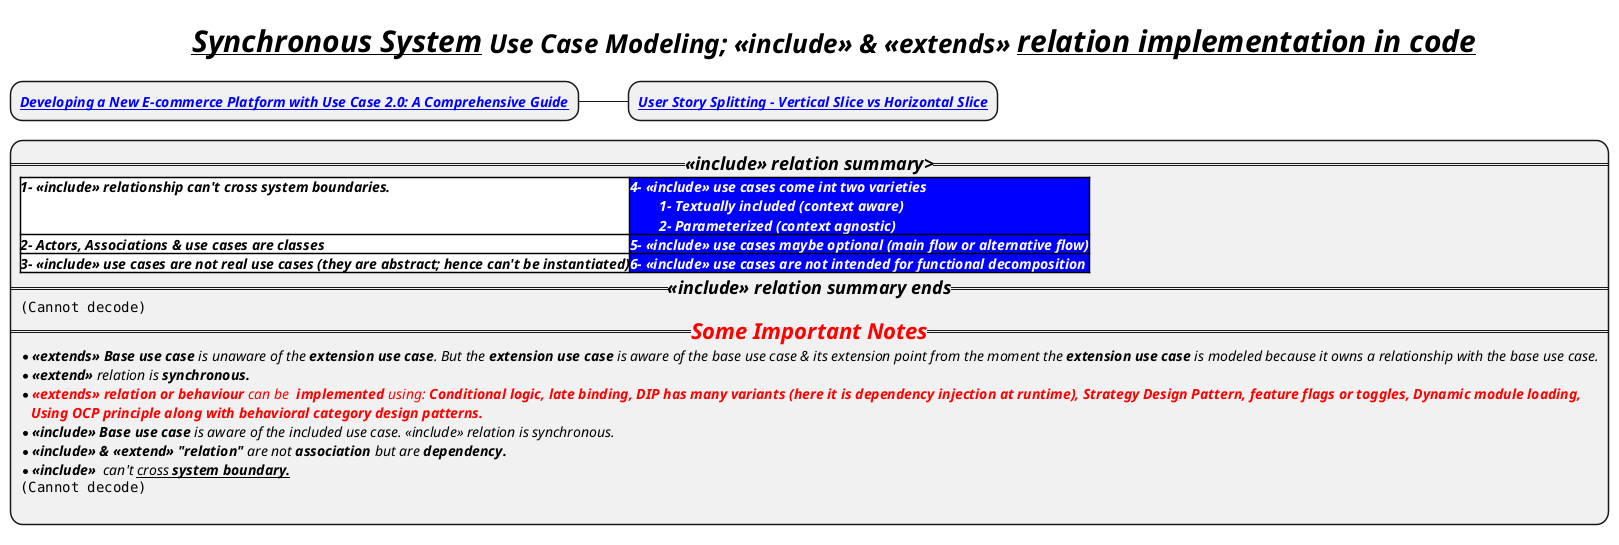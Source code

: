 @startmindmap
title =<b><i><u>Synchronous System</u> Use Case Modeling; <<include>> & <<extends>> <u>relation implementation in code
* <b><i>[[https://guides.visual-paradigm.com/developing-a-new-e-commerce-platform-with-use-case-2-0-a-comprehensive-guide/ Developing a New E-commerce Platform with Use Case 2.0: A Comprehensive Guide]]
** <b><i>[[https://www.visual-paradigm.com/scrum/user-story-splitting-vertical-slice-vs-horizontal-slice/ User Story Splitting - Vertical Slice vs Horizontal Slice]]
*:==<size:18><i><b><<include>> relation summary>==
|<#white><size:14><i><b>1- <<include>> relationship can't cross system boundaries.|<#blue><size:14><i><b><color #white>4- <<include>> use cases come int two varieties\n<size:14><i><b><color #white>\t1- Textually included (context aware)\n<size:14><i><b><color #white>\t2- Parameterized (context agnostic)|
|<#white><size:14><i><b>2- Actors, Associations & use cases are classes |<#blue><size:14><i><b><color #white>5- <<include>> use cases maybe optional (main flow or alternative flow)|
|<#white><size:14><i><b>3- <<include>> use cases are not real use cases (they are abstract; hence can't be instantiated)|<#blue><size:14><i><b><color #white>6- <<include>> use cases are not intended for functional decomposition|
==<size:18><i><b><<include>> relation summary ends==
<img:images/img_171.png{scale=.99}>
==<i><size:22><color #red><b>Some Important Notes==
*<i><size:14>**<<extends>>** **Base use case** is unaware of the **extension use case**. But the **extension use case** is aware of the base use case & its extension point from the moment the **extension use case** is modeled because it owns a relationship with the base use case.
*<i><size:14>**<<extend>>** relation is <b>synchronous.
*<i><size:14><color #red>**<<extends>> relation or behaviour** can be  **implemented** using: <b>Conditional logic, late binding, DIP has many variants (here it is dependency injection at runtime), Strategy Design Pattern, feature flags or toggles, Dynamic module loading,
<i><size:14><color #red><b>   Using OCP principle along with behavioral category design patterns.
*<i><size:14>**<<include>>** **Base use case** is aware of the included use case. <<include>> relation is synchronous.
*<i><size:14>**<<include>> & <<extend>> "relation"** are not **association** but are <b>dependency.
*<i><size:14>**<<include>>**  can't <u>cross <b>system boundary.
<img:images/img_173.png>
;
@endmindmap
